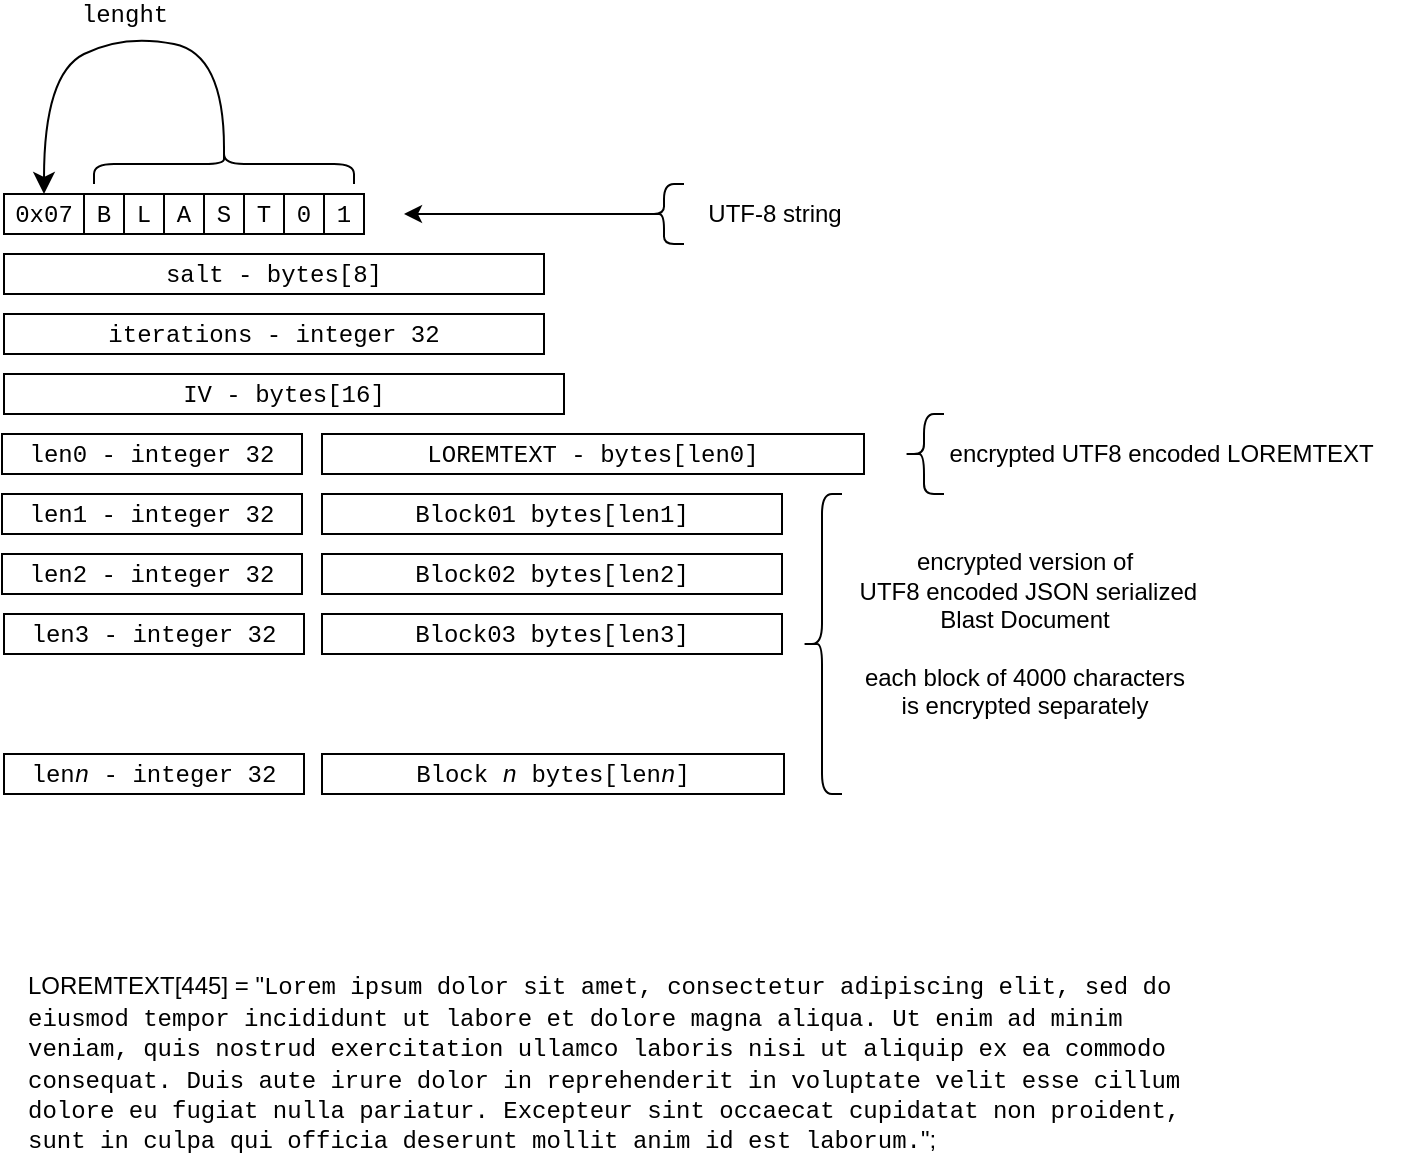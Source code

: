 <mxfile version="21.8.2" type="device">
  <diagram name="Page-1" id="aDaRlhhd4qUKt5GhqVCY">
    <mxGraphModel dx="399" dy="280" grid="1" gridSize="10" guides="1" tooltips="1" connect="1" arrows="1" fold="1" page="1" pageScale="1" pageWidth="827" pageHeight="1169" math="0" shadow="0">
      <root>
        <mxCell id="0" />
        <mxCell id="1" parent="0" />
        <mxCell id="a31n6v0AFF-439C_S_nv-9" style="edgeStyle=orthogonalEdgeStyle;rounded=0;orthogonalLoop=1;jettySize=auto;html=1;exitX=0.1;exitY=0.5;exitDx=0;exitDy=0;exitPerimeter=0;" parent="1" source="OFQUt3sSmWvzci1TPOAl-4" edge="1">
          <mxGeometry relative="1" as="geometry">
            <mxPoint x="280" y="240" as="targetPoint" />
          </mxGeometry>
        </mxCell>
        <mxCell id="OFQUt3sSmWvzci1TPOAl-4" value="&lt;br&gt;" style="shape=curlyBracket;whiteSpace=wrap;html=1;rounded=1;labelPosition=right;verticalLabelPosition=middle;align=left;verticalAlign=middle;size=0.5;" parent="1" vertex="1">
          <mxGeometry x="400" y="225" width="20" height="30" as="geometry" />
        </mxCell>
        <mxCell id="OFQUt3sSmWvzci1TPOAl-5" value="UTF-8 string" style="text;html=1;align=center;verticalAlign=middle;resizable=0;points=[];autosize=1;strokeColor=none;fillColor=none;" parent="1" vertex="1">
          <mxGeometry x="420" y="225" width="90" height="30" as="geometry" />
        </mxCell>
        <mxCell id="OFQUt3sSmWvzci1TPOAl-6" value="&lt;font face=&quot;Courier New&quot;&gt;IV - bytes[16]&lt;/font&gt;" style="rounded=0;whiteSpace=wrap;html=1;" parent="1" vertex="1">
          <mxGeometry x="80" y="320" width="280" height="20" as="geometry" />
        </mxCell>
        <mxCell id="OFQUt3sSmWvzci1TPOAl-7" value="&lt;font face=&quot;Courier New&quot;&gt;LOREMTEXT - bytes[len0]&lt;/font&gt;" style="rounded=0;whiteSpace=wrap;html=1;align=center;" parent="1" vertex="1">
          <mxGeometry x="239" y="350" width="271" height="20" as="geometry" />
        </mxCell>
        <mxCell id="OFQUt3sSmWvzci1TPOAl-8" value="&lt;br&gt;" style="shape=curlyBracket;whiteSpace=wrap;html=1;rounded=1;labelPosition=right;verticalLabelPosition=middle;align=left;verticalAlign=middle;size=0.5;" parent="1" vertex="1">
          <mxGeometry x="530" y="340" width="20" height="40" as="geometry" />
        </mxCell>
        <mxCell id="OFQUt3sSmWvzci1TPOAl-9" value="encrypted UTF8 encoded LOREMTEXT&amp;nbsp;" style="text;html=1;align=center;verticalAlign=middle;resizable=0;points=[];autosize=1;strokeColor=none;fillColor=none;" parent="1" vertex="1">
          <mxGeometry x="540" y="345" width="240" height="30" as="geometry" />
        </mxCell>
        <mxCell id="OFQUt3sSmWvzci1TPOAl-10" value="&lt;font face=&quot;Courier New&quot;&gt;Block01 bytes[len1]&lt;/font&gt;" style="rounded=0;whiteSpace=wrap;html=1;" parent="1" vertex="1">
          <mxGeometry x="239" y="380" width="230" height="20" as="geometry" />
        </mxCell>
        <mxCell id="OFQUt3sSmWvzci1TPOAl-11" value="&lt;font face=&quot;Courier New&quot;&gt;Block02 bytes[len2]&lt;/font&gt;" style="rounded=0;whiteSpace=wrap;html=1;" parent="1" vertex="1">
          <mxGeometry x="239" y="410" width="230" height="20" as="geometry" />
        </mxCell>
        <mxCell id="OFQUt3sSmWvzci1TPOAl-12" value="&lt;font face=&quot;Courier New&quot;&gt;Block03 bytes[len3]&lt;/font&gt;" style="rounded=0;whiteSpace=wrap;html=1;" parent="1" vertex="1">
          <mxGeometry x="239" y="440" width="230" height="20" as="geometry" />
        </mxCell>
        <mxCell id="OFQUt3sSmWvzci1TPOAl-13" value="&lt;font face=&quot;Courier New&quot;&gt;Block &lt;i&gt;n&lt;/i&gt; bytes[len&lt;i&gt;n&lt;/i&gt;]&lt;/font&gt;" style="rounded=0;whiteSpace=wrap;html=1;" parent="1" vertex="1">
          <mxGeometry x="239" y="510" width="231" height="20" as="geometry" />
        </mxCell>
        <mxCell id="OFQUt3sSmWvzci1TPOAl-14" value="&lt;br&gt;" style="shape=curlyBracket;whiteSpace=wrap;html=1;rounded=1;labelPosition=right;verticalLabelPosition=middle;align=left;verticalAlign=middle;size=0.5;" parent="1" vertex="1">
          <mxGeometry x="479" y="380" width="20" height="150" as="geometry" />
        </mxCell>
        <mxCell id="OFQUt3sSmWvzci1TPOAl-15" value="encrypted version of&lt;br&gt;&amp;nbsp;UTF8 encoded JSON serialized&lt;br&gt;Blast Document&lt;br&gt;&lt;br&gt;each block of 4000 characters&lt;br&gt;is encrypted separately" style="text;html=1;align=center;verticalAlign=middle;resizable=0;points=[];autosize=1;strokeColor=none;fillColor=none;" parent="1" vertex="1">
          <mxGeometry x="490" y="400" width="200" height="100" as="geometry" />
        </mxCell>
        <mxCell id="OFQUt3sSmWvzci1TPOAl-16" value="LOREMTEXT[445] = &quot;&lt;font face=&quot;Courier New&quot;&gt;Lorem ipsum dolor sit amet, consectetur adipiscing elit, sed do eiusmod tempor incididunt ut labore et dolore magna aliqua. Ut enim ad minim veniam, quis nostrud exercitation ullamco laboris nisi ut aliquip ex ea commodo consequat. Duis aute irure dolor in reprehenderit in voluptate velit esse cillum dolore eu fugiat nulla pariatur. Excepteur sint occaecat cupidatat non proident, sunt in culpa qui officia deserunt mollit anim id est laborum.&lt;/font&gt;&quot;;" style="text;html=1;strokeColor=none;fillColor=none;align=left;verticalAlign=middle;whiteSpace=wrap;rounded=0;" parent="1" vertex="1">
          <mxGeometry x="90" y="650" width="580" height="30" as="geometry" />
        </mxCell>
        <mxCell id="OFQUt3sSmWvzci1TPOAl-17" value="&lt;font face=&quot;Courier New&quot;&gt;salt - bytes[8]&lt;/font&gt;" style="rounded=0;whiteSpace=wrap;html=1;" parent="1" vertex="1">
          <mxGeometry x="80" y="260" width="270" height="20" as="geometry" />
        </mxCell>
        <mxCell id="OFQUt3sSmWvzci1TPOAl-18" value="&lt;font face=&quot;Courier New&quot;&gt;iterations - integer 32&lt;/font&gt;" style="rounded=0;whiteSpace=wrap;html=1;" parent="1" vertex="1">
          <mxGeometry x="80" y="290" width="270" height="20" as="geometry" />
        </mxCell>
        <mxCell id="-FGNjURSMcfOHDu5cxDl-1" value="&lt;font face=&quot;Courier New&quot;&gt;len0 - integer 32&lt;/font&gt;" style="rounded=0;whiteSpace=wrap;html=1;align=center;" parent="1" vertex="1">
          <mxGeometry x="79" y="350" width="150" height="20" as="geometry" />
        </mxCell>
        <mxCell id="-FGNjURSMcfOHDu5cxDl-2" value="&lt;font face=&quot;Courier New&quot;&gt;len1 - integer 32&lt;/font&gt;" style="rounded=0;whiteSpace=wrap;html=1;align=center;" parent="1" vertex="1">
          <mxGeometry x="79" y="380" width="150" height="20" as="geometry" />
        </mxCell>
        <mxCell id="-FGNjURSMcfOHDu5cxDl-3" value="&lt;font face=&quot;Courier New&quot;&gt;len2 - integer 32&lt;/font&gt;" style="rounded=0;whiteSpace=wrap;html=1;align=center;" parent="1" vertex="1">
          <mxGeometry x="79" y="410" width="150" height="20" as="geometry" />
        </mxCell>
        <mxCell id="-FGNjURSMcfOHDu5cxDl-4" value="&lt;font face=&quot;Courier New&quot;&gt;len3 - integer 32&lt;/font&gt;" style="rounded=0;whiteSpace=wrap;html=1;align=center;" parent="1" vertex="1">
          <mxGeometry x="80" y="440" width="150" height="20" as="geometry" />
        </mxCell>
        <mxCell id="-FGNjURSMcfOHDu5cxDl-5" value="&lt;font face=&quot;Courier New&quot;&gt;len&lt;i&gt;n&lt;/i&gt; - integer 32&lt;/font&gt;" style="rounded=0;whiteSpace=wrap;html=1;align=center;" parent="1" vertex="1">
          <mxGeometry x="80" y="510" width="150" height="20" as="geometry" />
        </mxCell>
        <mxCell id="oeF-Z9agrM8L8BaBIriR-1" value="" style="group" vertex="1" connectable="0" parent="1">
          <mxGeometry x="80" y="230" width="180" height="20" as="geometry" />
        </mxCell>
        <mxCell id="OFQUt3sSmWvzci1TPOAl-2" value="&lt;font face=&quot;Courier New&quot;&gt;0x07&lt;/font&gt;" style="rounded=0;whiteSpace=wrap;html=1;" parent="oeF-Z9agrM8L8BaBIriR-1" vertex="1">
          <mxGeometry width="40" height="20" as="geometry" />
        </mxCell>
        <mxCell id="a31n6v0AFF-439C_S_nv-1" value="&lt;font face=&quot;Courier New&quot;&gt;B&lt;/font&gt;" style="rounded=0;whiteSpace=wrap;html=1;" parent="oeF-Z9agrM8L8BaBIriR-1" vertex="1">
          <mxGeometry x="40" width="20" height="20" as="geometry" />
        </mxCell>
        <mxCell id="a31n6v0AFF-439C_S_nv-2" value="&lt;font face=&quot;Courier New&quot;&gt;L&lt;/font&gt;" style="rounded=0;whiteSpace=wrap;html=1;" parent="oeF-Z9agrM8L8BaBIriR-1" vertex="1">
          <mxGeometry x="60" width="20" height="20" as="geometry" />
        </mxCell>
        <mxCell id="a31n6v0AFF-439C_S_nv-3" value="&lt;font face=&quot;Courier New&quot;&gt;A&lt;/font&gt;" style="rounded=0;whiteSpace=wrap;html=1;" parent="oeF-Z9agrM8L8BaBIriR-1" vertex="1">
          <mxGeometry x="80" width="20" height="20" as="geometry" />
        </mxCell>
        <mxCell id="a31n6v0AFF-439C_S_nv-4" value="&lt;font face=&quot;Courier New&quot;&gt;S&lt;/font&gt;" style="rounded=0;whiteSpace=wrap;html=1;" parent="oeF-Z9agrM8L8BaBIriR-1" vertex="1">
          <mxGeometry x="100" width="20" height="20" as="geometry" />
        </mxCell>
        <mxCell id="a31n6v0AFF-439C_S_nv-5" value="&lt;font face=&quot;Courier New&quot;&gt;T&lt;/font&gt;" style="rounded=0;whiteSpace=wrap;html=1;" parent="oeF-Z9agrM8L8BaBIriR-1" vertex="1">
          <mxGeometry x="120" width="20" height="20" as="geometry" />
        </mxCell>
        <mxCell id="a31n6v0AFF-439C_S_nv-6" value="&lt;font face=&quot;Courier New&quot;&gt;0&lt;/font&gt;" style="rounded=0;whiteSpace=wrap;html=1;" parent="oeF-Z9agrM8L8BaBIriR-1" vertex="1">
          <mxGeometry x="140" width="20" height="20" as="geometry" />
        </mxCell>
        <mxCell id="a31n6v0AFF-439C_S_nv-7" value="&lt;font face=&quot;Courier New&quot;&gt;1&lt;/font&gt;" style="rounded=0;whiteSpace=wrap;html=1;" parent="oeF-Z9agrM8L8BaBIriR-1" vertex="1">
          <mxGeometry x="160" width="20" height="20" as="geometry" />
        </mxCell>
        <mxCell id="oeF-Z9agrM8L8BaBIriR-2" value="&lt;br&gt;" style="shape=curlyBracket;whiteSpace=wrap;html=1;rounded=1;labelPosition=right;verticalLabelPosition=middle;align=left;verticalAlign=middle;size=0.5;rotation=90;" vertex="1" parent="1">
          <mxGeometry x="180" y="150" width="20" height="130" as="geometry" />
        </mxCell>
        <mxCell id="oeF-Z9agrM8L8BaBIriR-4" value="lenght" style="endArrow=classic;html=1;rounded=0;fontSize=12;startSize=8;endSize=8;curved=1;exitX=0.1;exitY=0.5;exitDx=0;exitDy=0;exitPerimeter=0;entryX=0.5;entryY=0;entryDx=0;entryDy=0;fontFamily=Courier New;verticalAlign=bottom;" edge="1" parent="1" source="oeF-Z9agrM8L8BaBIriR-2" target="OFQUt3sSmWvzci1TPOAl-2">
          <mxGeometry x="-0.033" width="50" height="50" relative="1" as="geometry">
            <mxPoint x="189" y="210" as="sourcePoint" />
            <mxPoint x="100" y="210" as="targetPoint" />
            <Array as="points">
              <mxPoint x="190" y="160" />
              <mxPoint x="140" y="150" />
              <mxPoint x="100" y="170" />
            </Array>
            <mxPoint as="offset" />
          </mxGeometry>
        </mxCell>
      </root>
    </mxGraphModel>
  </diagram>
</mxfile>
